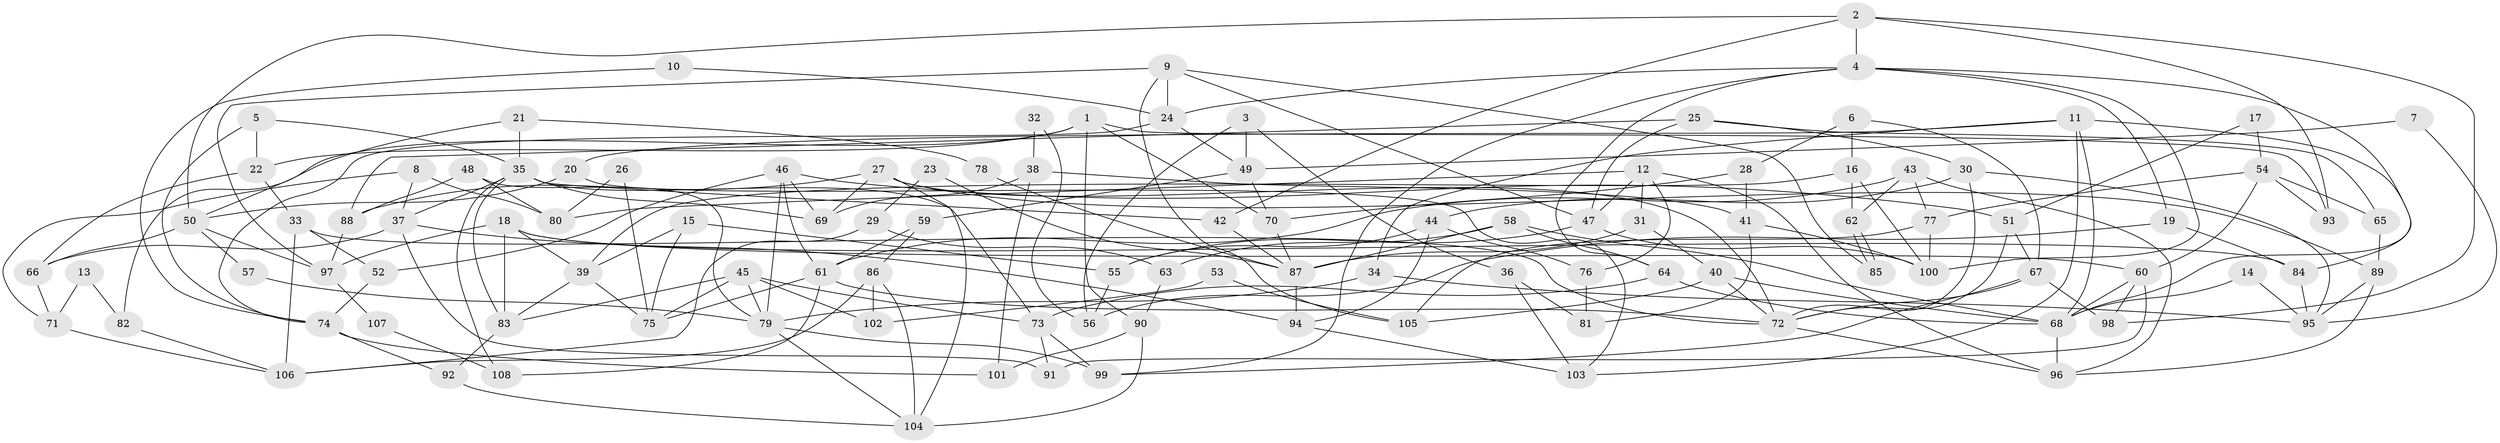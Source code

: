 // Generated by graph-tools (version 1.1) at 2025/50/03/09/25 03:50:14]
// undirected, 108 vertices, 216 edges
graph export_dot {
graph [start="1"]
  node [color=gray90,style=filled];
  1;
  2;
  3;
  4;
  5;
  6;
  7;
  8;
  9;
  10;
  11;
  12;
  13;
  14;
  15;
  16;
  17;
  18;
  19;
  20;
  21;
  22;
  23;
  24;
  25;
  26;
  27;
  28;
  29;
  30;
  31;
  32;
  33;
  34;
  35;
  36;
  37;
  38;
  39;
  40;
  41;
  42;
  43;
  44;
  45;
  46;
  47;
  48;
  49;
  50;
  51;
  52;
  53;
  54;
  55;
  56;
  57;
  58;
  59;
  60;
  61;
  62;
  63;
  64;
  65;
  66;
  67;
  68;
  69;
  70;
  71;
  72;
  73;
  74;
  75;
  76;
  77;
  78;
  79;
  80;
  81;
  82;
  83;
  84;
  85;
  86;
  87;
  88;
  89;
  90;
  91;
  92;
  93;
  94;
  95;
  96;
  97;
  98;
  99;
  100;
  101;
  102;
  103;
  104;
  105;
  106;
  107;
  108;
  1 -- 70;
  1 -- 22;
  1 -- 82;
  1 -- 90;
  1 -- 93;
  2 -- 4;
  2 -- 42;
  2 -- 50;
  2 -- 93;
  2 -- 98;
  3 -- 56;
  3 -- 36;
  3 -- 49;
  4 -- 99;
  4 -- 24;
  4 -- 19;
  4 -- 64;
  4 -- 68;
  4 -- 100;
  5 -- 74;
  5 -- 35;
  5 -- 22;
  6 -- 16;
  6 -- 28;
  6 -- 67;
  7 -- 95;
  7 -- 49;
  8 -- 37;
  8 -- 80;
  8 -- 71;
  9 -- 97;
  9 -- 105;
  9 -- 24;
  9 -- 47;
  9 -- 85;
  10 -- 74;
  10 -- 24;
  11 -- 68;
  11 -- 103;
  11 -- 20;
  11 -- 34;
  11 -- 84;
  12 -- 47;
  12 -- 96;
  12 -- 31;
  12 -- 76;
  12 -- 80;
  13 -- 82;
  13 -- 71;
  14 -- 95;
  14 -- 68;
  15 -- 75;
  15 -- 39;
  15 -- 55;
  16 -- 39;
  16 -- 62;
  16 -- 100;
  17 -- 54;
  17 -- 51;
  18 -- 60;
  18 -- 83;
  18 -- 39;
  18 -- 84;
  18 -- 97;
  19 -- 84;
  19 -- 56;
  20 -- 50;
  20 -- 103;
  21 -- 50;
  21 -- 35;
  21 -- 78;
  22 -- 33;
  22 -- 66;
  23 -- 87;
  23 -- 29;
  24 -- 74;
  24 -- 49;
  25 -- 47;
  25 -- 30;
  25 -- 65;
  25 -- 88;
  26 -- 75;
  26 -- 80;
  27 -- 72;
  27 -- 89;
  27 -- 69;
  27 -- 88;
  27 -- 104;
  28 -- 41;
  28 -- 70;
  29 -- 106;
  29 -- 63;
  30 -- 44;
  30 -- 72;
  30 -- 95;
  31 -- 40;
  31 -- 87;
  32 -- 38;
  32 -- 56;
  33 -- 72;
  33 -- 106;
  33 -- 52;
  34 -- 95;
  34 -- 79;
  35 -- 83;
  35 -- 37;
  35 -- 42;
  35 -- 69;
  35 -- 73;
  35 -- 108;
  36 -- 81;
  36 -- 103;
  37 -- 91;
  37 -- 66;
  37 -- 94;
  38 -- 101;
  38 -- 69;
  38 -- 41;
  39 -- 75;
  39 -- 83;
  40 -- 72;
  40 -- 68;
  40 -- 105;
  41 -- 100;
  41 -- 81;
  42 -- 87;
  43 -- 77;
  43 -- 96;
  43 -- 61;
  43 -- 62;
  44 -- 55;
  44 -- 94;
  44 -- 76;
  45 -- 79;
  45 -- 73;
  45 -- 75;
  45 -- 83;
  45 -- 102;
  46 -- 69;
  46 -- 61;
  46 -- 51;
  46 -- 52;
  46 -- 79;
  47 -- 100;
  47 -- 55;
  48 -- 88;
  48 -- 79;
  48 -- 80;
  49 -- 59;
  49 -- 70;
  50 -- 97;
  50 -- 57;
  50 -- 66;
  51 -- 67;
  51 -- 72;
  52 -- 74;
  53 -- 105;
  53 -- 102;
  54 -- 65;
  54 -- 93;
  54 -- 60;
  54 -- 77;
  55 -- 56;
  57 -- 79;
  58 -- 68;
  58 -- 64;
  58 -- 63;
  58 -- 87;
  59 -- 61;
  59 -- 86;
  60 -- 68;
  60 -- 91;
  60 -- 98;
  61 -- 72;
  61 -- 75;
  61 -- 108;
  62 -- 85;
  62 -- 85;
  63 -- 90;
  64 -- 73;
  64 -- 68;
  65 -- 89;
  66 -- 71;
  67 -- 98;
  67 -- 72;
  67 -- 99;
  68 -- 96;
  70 -- 87;
  71 -- 106;
  72 -- 96;
  73 -- 99;
  73 -- 91;
  74 -- 92;
  74 -- 101;
  76 -- 81;
  77 -- 100;
  77 -- 105;
  78 -- 87;
  79 -- 99;
  79 -- 104;
  82 -- 106;
  83 -- 92;
  84 -- 95;
  86 -- 104;
  86 -- 102;
  86 -- 106;
  87 -- 94;
  88 -- 97;
  89 -- 96;
  89 -- 95;
  90 -- 104;
  90 -- 101;
  92 -- 104;
  94 -- 103;
  97 -- 107;
  107 -- 108;
}
